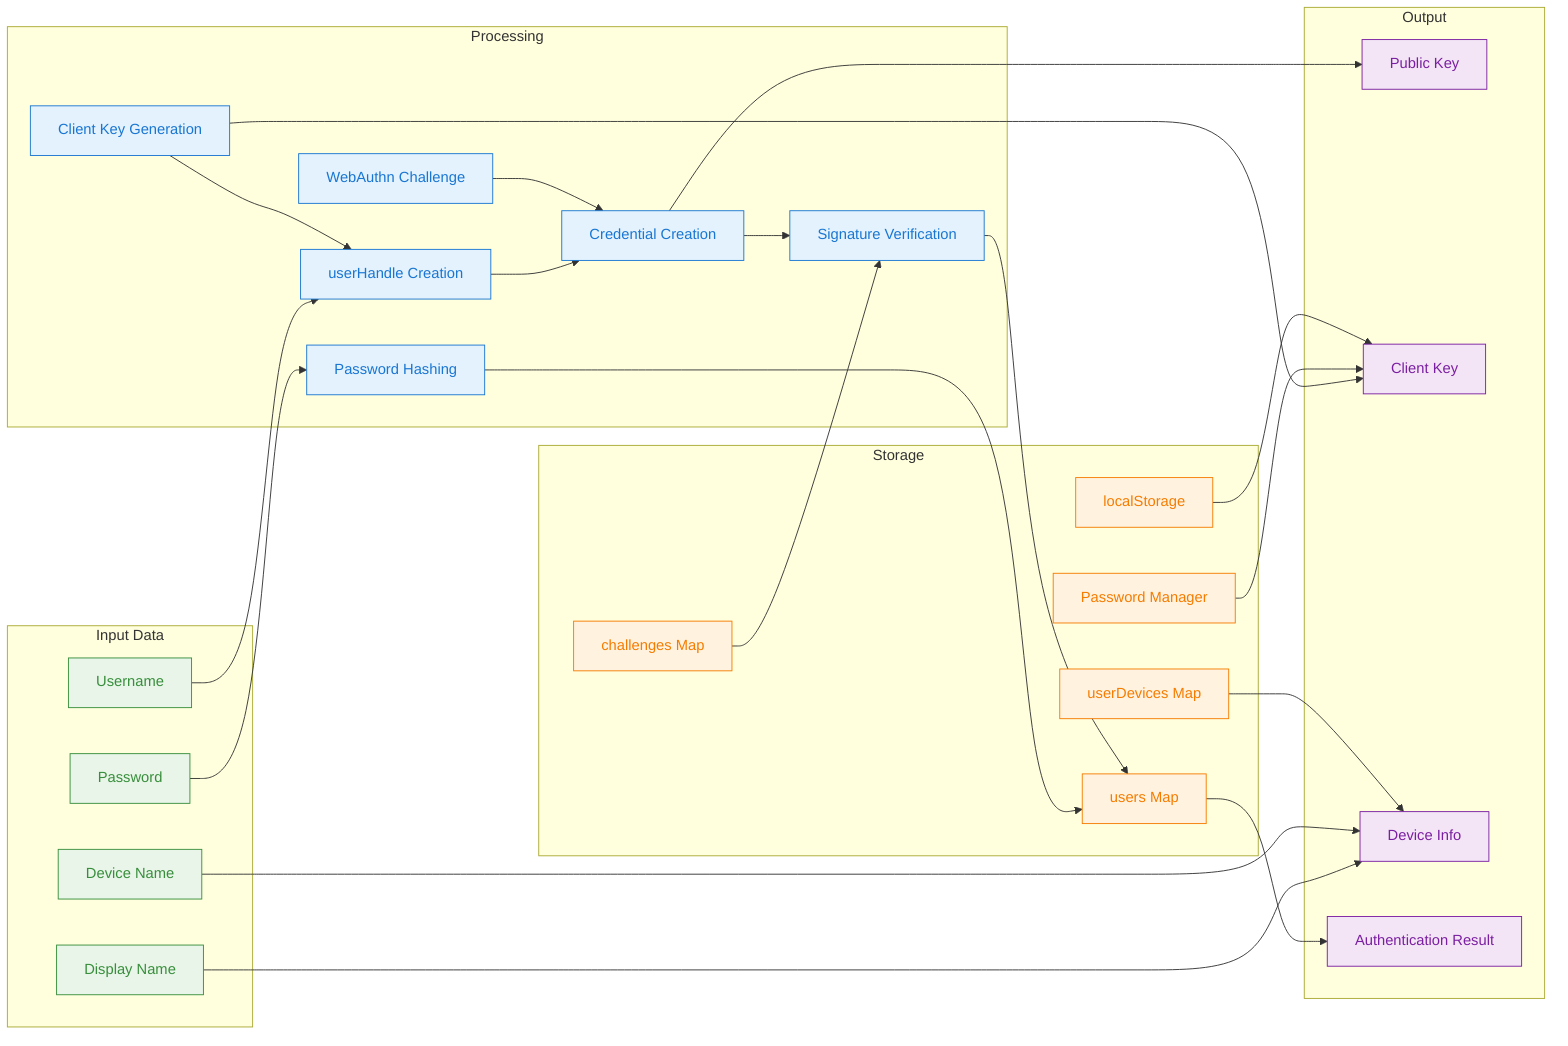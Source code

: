---
config:
  layout: dagre
---
flowchart LR
 subgraph subGraph0["Input Data"]
        A["Username"]
        B["Password"]
        C["Display Name"]
        D["Device Name"]
  end
 subgraph Processing["Processing"]
        E["Client Key Generation"]
        F["Password Hashing"]
        G["userHandle Creation"]
        H["WebAuthn Challenge"]
        I["Credential Creation"]
        J["Signature Verification"]
  end
 subgraph Storage["Storage"]
        K["users Map"]
        L["challenges Map"]
        M["userDevices Map"]
        N["Password Manager"]
        O["localStorage"]
  end
 subgraph Output["Output"]
        P["Public Key"]
        Q["Client Key"]
        R["Device Info"]
        S["Authentication Result"]
  end
    A --> G
    B --> F
    C --> R
    D --> R
    E --> G & Q
    F --> K
    G --> I
    H --> I
    I --> J & P
    J --> K
    K --> S
    L --> J
    M --> R
    N --> Q
    O --> Q
     A:::input
     B:::input
     C:::input
     D:::input
     E:::process
     F:::process
     G:::process
     H:::process
     I:::process
     J:::process
     K:::storage
     L:::storage
     M:::storage
     N:::storage
     O:::storage
     P:::output
     Q:::output
     R:::output
     S:::output
    classDef input fill:#e8f5e8,stroke:#388e3c,color:#388e3c
    classDef process fill:#e3f2fd,stroke:#1976d2,color:#1976d2
    classDef storage fill:#fff3e0,stroke:#f57c00,color:#f57c00
    classDef output fill:#f3e5f5,stroke:#7b1fa2,color:#7b1fa2